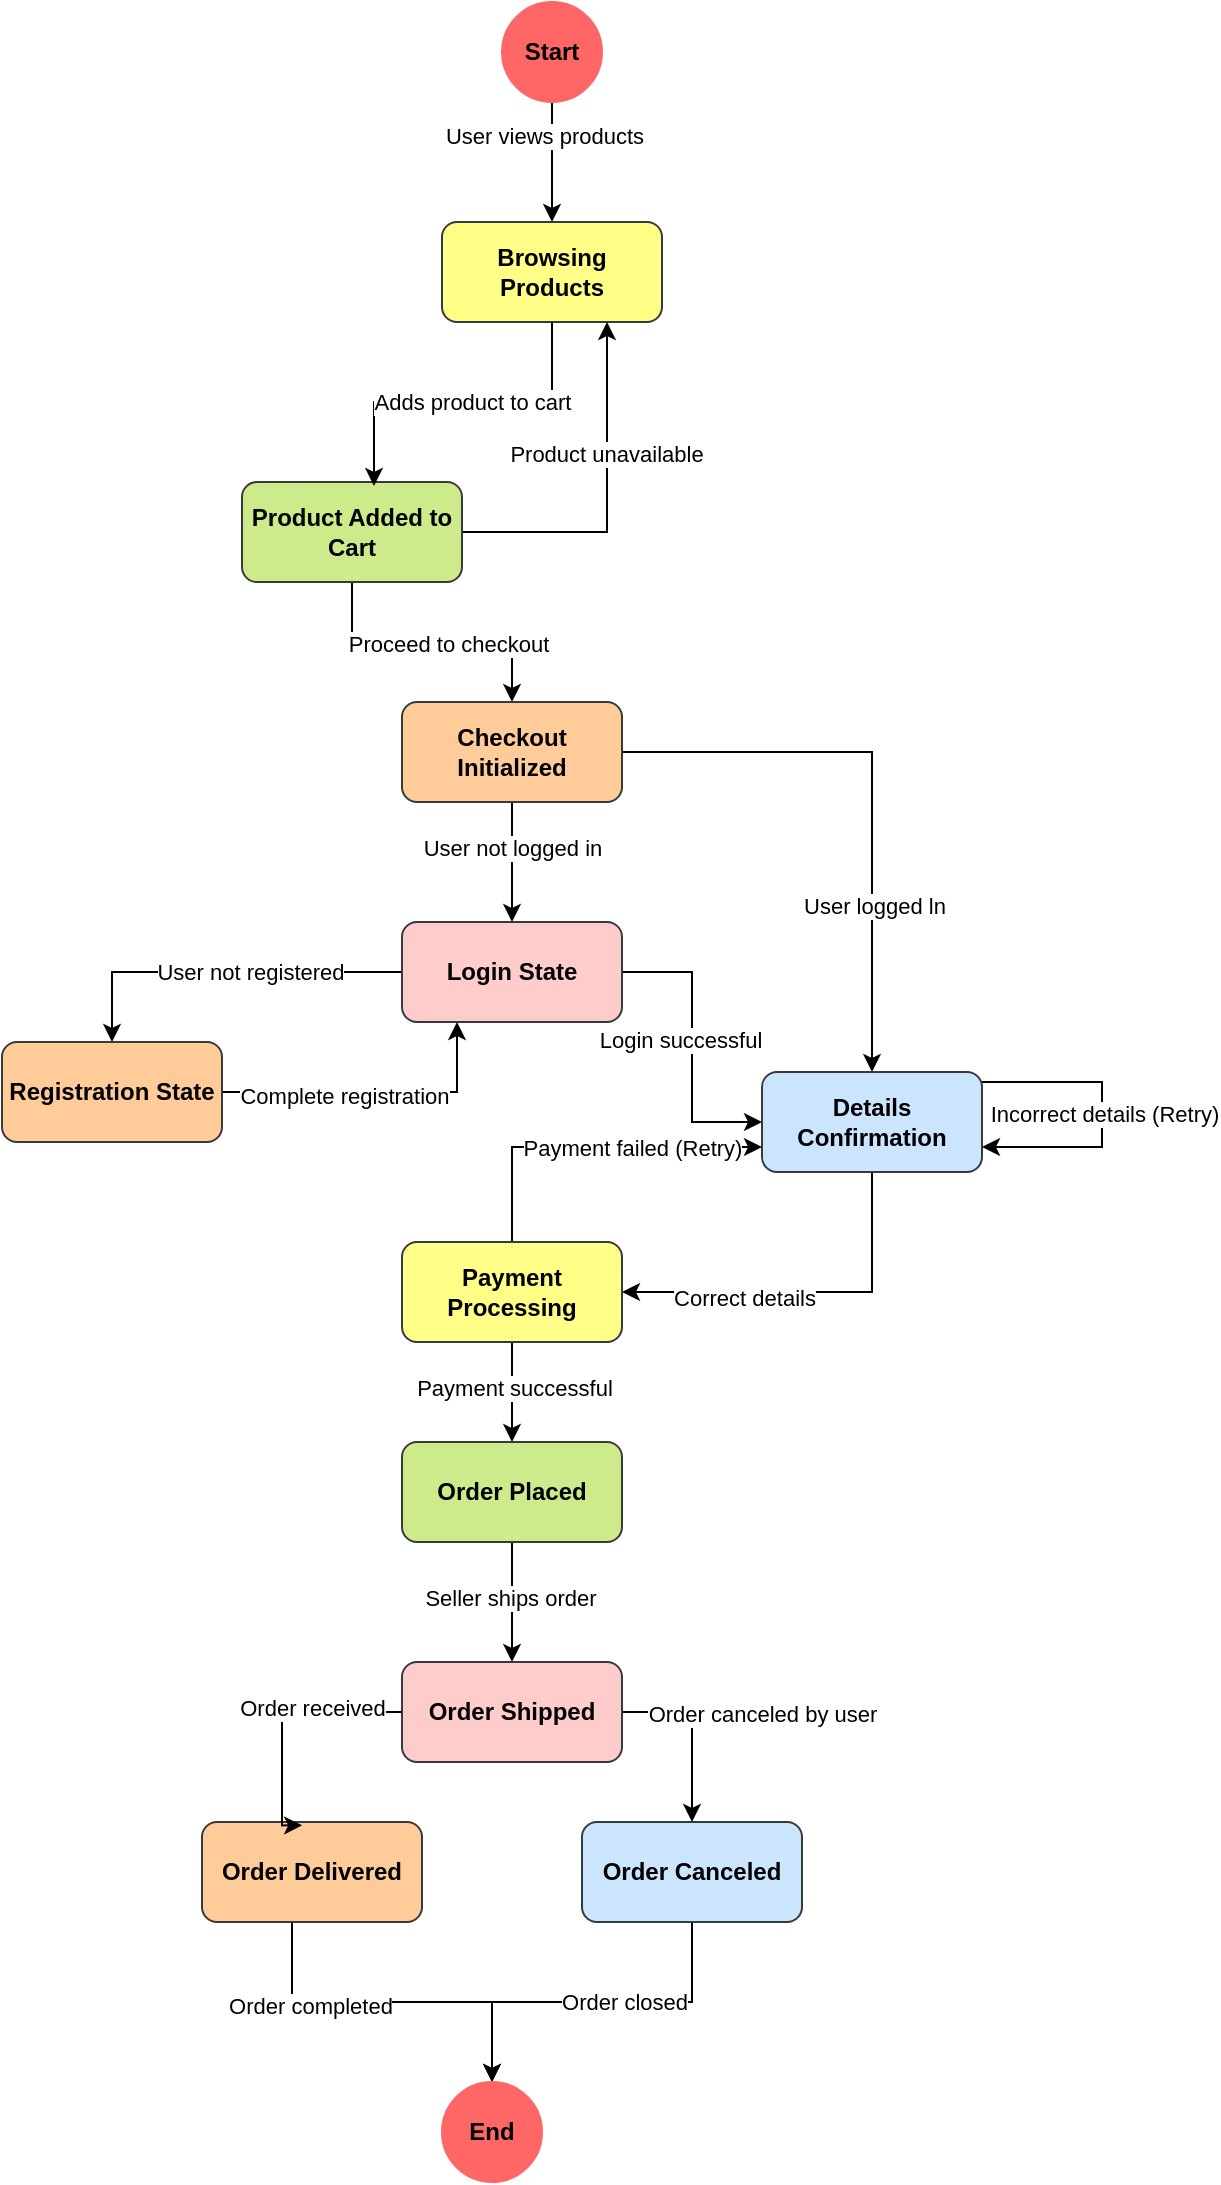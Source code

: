 <mxfile version="26.0.16">
  <diagram name="Page-1" id="oYD3uHRmwrLpSdmWY5ze">
    <mxGraphModel dx="1434" dy="780" grid="1" gridSize="10" guides="1" tooltips="1" connect="1" arrows="1" fold="1" page="1" pageScale="1" pageWidth="827" pageHeight="1169" math="0" shadow="0">
      <root>
        <mxCell id="0" />
        <mxCell id="1" parent="0" />
        <mxCell id="3aBxfAc6B3ISBCiD3E7I-14" value="" style="edgeStyle=orthogonalEdgeStyle;rounded=0;orthogonalLoop=1;jettySize=auto;html=1;" edge="1" parent="1" source="3aBxfAc6B3ISBCiD3E7I-1" target="3aBxfAc6B3ISBCiD3E7I-2">
          <mxGeometry relative="1" as="geometry" />
        </mxCell>
        <mxCell id="3aBxfAc6B3ISBCiD3E7I-15" value="User views products" style="edgeLabel;html=1;align=center;verticalAlign=middle;resizable=0;points=[];" vertex="1" connectable="0" parent="3aBxfAc6B3ISBCiD3E7I-14">
          <mxGeometry x="-0.433" y="-4" relative="1" as="geometry">
            <mxPoint as="offset" />
          </mxGeometry>
        </mxCell>
        <mxCell id="3aBxfAc6B3ISBCiD3E7I-1" value="Start" style="ellipse;whiteSpace=wrap;html=1;aspect=fixed;fillColor=#FF6666;strokeColor=#FF6666;fontStyle=1" vertex="1" parent="1">
          <mxGeometry x="440" width="50" height="50" as="geometry" />
        </mxCell>
        <mxCell id="3aBxfAc6B3ISBCiD3E7I-2" value="Browsing Products" style="rounded=1;whiteSpace=wrap;html=1;fontStyle=1;fillColor=#ffff88;strokeColor=#36393d;" vertex="1" parent="1">
          <mxGeometry x="410" y="110" width="110" height="50" as="geometry" />
        </mxCell>
        <mxCell id="3aBxfAc6B3ISBCiD3E7I-18" style="edgeStyle=orthogonalEdgeStyle;rounded=0;orthogonalLoop=1;jettySize=auto;html=1;exitX=1;exitY=0.5;exitDx=0;exitDy=0;entryX=0.75;entryY=1;entryDx=0;entryDy=0;" edge="1" parent="1" source="3aBxfAc6B3ISBCiD3E7I-3" target="3aBxfAc6B3ISBCiD3E7I-2">
          <mxGeometry relative="1" as="geometry" />
        </mxCell>
        <mxCell id="3aBxfAc6B3ISBCiD3E7I-19" value="Product unavailable" style="edgeLabel;html=1;align=center;verticalAlign=middle;resizable=0;points=[];" vertex="1" connectable="0" parent="3aBxfAc6B3ISBCiD3E7I-18">
          <mxGeometry x="0.256" y="2" relative="1" as="geometry">
            <mxPoint x="1" as="offset" />
          </mxGeometry>
        </mxCell>
        <mxCell id="3aBxfAc6B3ISBCiD3E7I-20" style="edgeStyle=orthogonalEdgeStyle;rounded=0;orthogonalLoop=1;jettySize=auto;html=1;entryX=0.5;entryY=0;entryDx=0;entryDy=0;" edge="1" parent="1" source="3aBxfAc6B3ISBCiD3E7I-3" target="3aBxfAc6B3ISBCiD3E7I-4">
          <mxGeometry relative="1" as="geometry" />
        </mxCell>
        <mxCell id="3aBxfAc6B3ISBCiD3E7I-21" value="Proceed to checkout" style="edgeLabel;html=1;align=center;verticalAlign=middle;resizable=0;points=[];" vertex="1" connectable="0" parent="3aBxfAc6B3ISBCiD3E7I-20">
          <mxGeometry x="0.114" y="-1" relative="1" as="geometry">
            <mxPoint as="offset" />
          </mxGeometry>
        </mxCell>
        <mxCell id="3aBxfAc6B3ISBCiD3E7I-3" value="Product Added to Cart" style="rounded=1;whiteSpace=wrap;html=1;fontStyle=1;fillColor=#cdeb8b;strokeColor=#36393d;" vertex="1" parent="1">
          <mxGeometry x="310" y="240" width="110" height="50" as="geometry" />
        </mxCell>
        <mxCell id="3aBxfAc6B3ISBCiD3E7I-23" value="" style="edgeStyle=orthogonalEdgeStyle;rounded=0;orthogonalLoop=1;jettySize=auto;html=1;" edge="1" parent="1" source="3aBxfAc6B3ISBCiD3E7I-4" target="3aBxfAc6B3ISBCiD3E7I-5">
          <mxGeometry relative="1" as="geometry" />
        </mxCell>
        <mxCell id="3aBxfAc6B3ISBCiD3E7I-24" value="User not logged in" style="edgeLabel;html=1;align=center;verticalAlign=middle;resizable=0;points=[];" vertex="1" connectable="0" parent="3aBxfAc6B3ISBCiD3E7I-23">
          <mxGeometry x="-0.233" relative="1" as="geometry">
            <mxPoint as="offset" />
          </mxGeometry>
        </mxCell>
        <mxCell id="3aBxfAc6B3ISBCiD3E7I-32" style="edgeStyle=orthogonalEdgeStyle;rounded=0;orthogonalLoop=1;jettySize=auto;html=1;entryX=0.5;entryY=0;entryDx=0;entryDy=0;" edge="1" parent="1" source="3aBxfAc6B3ISBCiD3E7I-4" target="3aBxfAc6B3ISBCiD3E7I-7">
          <mxGeometry relative="1" as="geometry" />
        </mxCell>
        <mxCell id="3aBxfAc6B3ISBCiD3E7I-33" value="User logged ln" style="edgeLabel;html=1;align=center;verticalAlign=middle;resizable=0;points=[];" vertex="1" connectable="0" parent="3aBxfAc6B3ISBCiD3E7I-32">
          <mxGeometry x="0.417" y="1" relative="1" as="geometry">
            <mxPoint as="offset" />
          </mxGeometry>
        </mxCell>
        <mxCell id="3aBxfAc6B3ISBCiD3E7I-4" value="Checkout Initialized" style="rounded=1;whiteSpace=wrap;html=1;fontStyle=1;fillColor=#ffcc99;strokeColor=#36393d;" vertex="1" parent="1">
          <mxGeometry x="390" y="350" width="110" height="50" as="geometry" />
        </mxCell>
        <mxCell id="3aBxfAc6B3ISBCiD3E7I-25" style="edgeStyle=orthogonalEdgeStyle;rounded=0;orthogonalLoop=1;jettySize=auto;html=1;entryX=0.5;entryY=0;entryDx=0;entryDy=0;" edge="1" parent="1" source="3aBxfAc6B3ISBCiD3E7I-5" target="3aBxfAc6B3ISBCiD3E7I-6">
          <mxGeometry relative="1" as="geometry" />
        </mxCell>
        <mxCell id="3aBxfAc6B3ISBCiD3E7I-26" value="User not registered" style="edgeLabel;html=1;align=center;verticalAlign=middle;resizable=0;points=[];" vertex="1" connectable="0" parent="3aBxfAc6B3ISBCiD3E7I-25">
          <mxGeometry x="-0.156" relative="1" as="geometry">
            <mxPoint as="offset" />
          </mxGeometry>
        </mxCell>
        <mxCell id="3aBxfAc6B3ISBCiD3E7I-30" style="edgeStyle=orthogonalEdgeStyle;rounded=0;orthogonalLoop=1;jettySize=auto;html=1;entryX=0;entryY=0.5;entryDx=0;entryDy=0;" edge="1" parent="1" source="3aBxfAc6B3ISBCiD3E7I-5" target="3aBxfAc6B3ISBCiD3E7I-7">
          <mxGeometry relative="1" as="geometry" />
        </mxCell>
        <mxCell id="3aBxfAc6B3ISBCiD3E7I-31" value="Login successful" style="edgeLabel;html=1;align=center;verticalAlign=middle;resizable=0;points=[];" vertex="1" connectable="0" parent="3aBxfAc6B3ISBCiD3E7I-30">
          <mxGeometry x="-0.046" y="-6" relative="1" as="geometry">
            <mxPoint as="offset" />
          </mxGeometry>
        </mxCell>
        <mxCell id="3aBxfAc6B3ISBCiD3E7I-5" value="Login State" style="rounded=1;whiteSpace=wrap;html=1;fontStyle=1;fillColor=#ffcccc;strokeColor=#36393d;" vertex="1" parent="1">
          <mxGeometry x="390" y="460" width="110" height="50" as="geometry" />
        </mxCell>
        <mxCell id="3aBxfAc6B3ISBCiD3E7I-27" style="edgeStyle=orthogonalEdgeStyle;rounded=0;orthogonalLoop=1;jettySize=auto;html=1;exitX=1;exitY=0.5;exitDx=0;exitDy=0;entryX=0.25;entryY=1;entryDx=0;entryDy=0;" edge="1" parent="1" source="3aBxfAc6B3ISBCiD3E7I-6" target="3aBxfAc6B3ISBCiD3E7I-5">
          <mxGeometry relative="1" as="geometry" />
        </mxCell>
        <mxCell id="3aBxfAc6B3ISBCiD3E7I-29" value="Complete registration" style="edgeLabel;html=1;align=center;verticalAlign=middle;resizable=0;points=[];" vertex="1" connectable="0" parent="3aBxfAc6B3ISBCiD3E7I-27">
          <mxGeometry x="-0.2" y="-2" relative="1" as="geometry">
            <mxPoint as="offset" />
          </mxGeometry>
        </mxCell>
        <mxCell id="3aBxfAc6B3ISBCiD3E7I-6" value="Registration State" style="rounded=1;whiteSpace=wrap;html=1;fontStyle=1;fillColor=#ffcc99;strokeColor=#36393d;" vertex="1" parent="1">
          <mxGeometry x="190" y="520" width="110" height="50" as="geometry" />
        </mxCell>
        <mxCell id="3aBxfAc6B3ISBCiD3E7I-35" style="edgeStyle=orthogonalEdgeStyle;rounded=0;orthogonalLoop=1;jettySize=auto;html=1;entryX=1;entryY=0.75;entryDx=0;entryDy=0;" edge="1" parent="1" source="3aBxfAc6B3ISBCiD3E7I-7" target="3aBxfAc6B3ISBCiD3E7I-7">
          <mxGeometry relative="1" as="geometry">
            <mxPoint x="720" y="560" as="targetPoint" />
            <Array as="points">
              <mxPoint x="740" y="540" />
              <mxPoint x="740" y="573" />
            </Array>
          </mxGeometry>
        </mxCell>
        <mxCell id="3aBxfAc6B3ISBCiD3E7I-36" value="Incorrect details (Retry)" style="edgeLabel;html=1;align=center;verticalAlign=middle;resizable=0;points=[];" vertex="1" connectable="0" parent="3aBxfAc6B3ISBCiD3E7I-35">
          <mxGeometry x="-0.002" y="1" relative="1" as="geometry">
            <mxPoint as="offset" />
          </mxGeometry>
        </mxCell>
        <mxCell id="3aBxfAc6B3ISBCiD3E7I-37" style="edgeStyle=orthogonalEdgeStyle;rounded=0;orthogonalLoop=1;jettySize=auto;html=1;entryX=1;entryY=0.5;entryDx=0;entryDy=0;" edge="1" parent="1" source="3aBxfAc6B3ISBCiD3E7I-7" target="3aBxfAc6B3ISBCiD3E7I-8">
          <mxGeometry relative="1" as="geometry">
            <Array as="points">
              <mxPoint x="625" y="645" />
            </Array>
          </mxGeometry>
        </mxCell>
        <mxCell id="3aBxfAc6B3ISBCiD3E7I-38" value="Correct details" style="edgeLabel;html=1;align=center;verticalAlign=middle;resizable=0;points=[];" vertex="1" connectable="0" parent="3aBxfAc6B3ISBCiD3E7I-37">
          <mxGeometry x="0.342" y="3" relative="1" as="geometry">
            <mxPoint as="offset" />
          </mxGeometry>
        </mxCell>
        <mxCell id="3aBxfAc6B3ISBCiD3E7I-7" value="Details Confirmation" style="rounded=1;whiteSpace=wrap;html=1;fontStyle=1;fillColor=#cce5ff;strokeColor=#36393d;" vertex="1" parent="1">
          <mxGeometry x="570" y="535" width="110" height="50" as="geometry" />
        </mxCell>
        <mxCell id="3aBxfAc6B3ISBCiD3E7I-39" style="edgeStyle=orthogonalEdgeStyle;rounded=0;orthogonalLoop=1;jettySize=auto;html=1;exitX=0.5;exitY=0;exitDx=0;exitDy=0;entryX=0;entryY=0.75;entryDx=0;entryDy=0;" edge="1" parent="1" source="3aBxfAc6B3ISBCiD3E7I-8" target="3aBxfAc6B3ISBCiD3E7I-7">
          <mxGeometry relative="1" as="geometry" />
        </mxCell>
        <mxCell id="3aBxfAc6B3ISBCiD3E7I-40" value="Payment failed (Retry)" style="edgeLabel;html=1;align=center;verticalAlign=middle;resizable=0;points=[];" vertex="1" connectable="0" parent="3aBxfAc6B3ISBCiD3E7I-39">
          <mxGeometry x="0.246" relative="1" as="geometry">
            <mxPoint as="offset" />
          </mxGeometry>
        </mxCell>
        <mxCell id="3aBxfAc6B3ISBCiD3E7I-41" value="" style="edgeStyle=orthogonalEdgeStyle;rounded=0;orthogonalLoop=1;jettySize=auto;html=1;" edge="1" parent="1" source="3aBxfAc6B3ISBCiD3E7I-8" target="3aBxfAc6B3ISBCiD3E7I-9">
          <mxGeometry relative="1" as="geometry" />
        </mxCell>
        <mxCell id="3aBxfAc6B3ISBCiD3E7I-42" value="Payment successful" style="edgeLabel;html=1;align=center;verticalAlign=middle;resizable=0;points=[];" vertex="1" connectable="0" parent="3aBxfAc6B3ISBCiD3E7I-41">
          <mxGeometry x="-0.1" y="1" relative="1" as="geometry">
            <mxPoint as="offset" />
          </mxGeometry>
        </mxCell>
        <mxCell id="3aBxfAc6B3ISBCiD3E7I-8" value="Payment Processing" style="rounded=1;whiteSpace=wrap;html=1;fontStyle=1;fillColor=#ffff88;strokeColor=#36393d;" vertex="1" parent="1">
          <mxGeometry x="390" y="620" width="110" height="50" as="geometry" />
        </mxCell>
        <mxCell id="3aBxfAc6B3ISBCiD3E7I-43" value="" style="edgeStyle=orthogonalEdgeStyle;rounded=0;orthogonalLoop=1;jettySize=auto;html=1;" edge="1" parent="1" source="3aBxfAc6B3ISBCiD3E7I-9" target="3aBxfAc6B3ISBCiD3E7I-10">
          <mxGeometry relative="1" as="geometry" />
        </mxCell>
        <mxCell id="3aBxfAc6B3ISBCiD3E7I-45" value="Seller ships order" style="edgeLabel;html=1;align=center;verticalAlign=middle;resizable=0;points=[];" vertex="1" connectable="0" parent="3aBxfAc6B3ISBCiD3E7I-43">
          <mxGeometry x="-0.083" y="-1" relative="1" as="geometry">
            <mxPoint as="offset" />
          </mxGeometry>
        </mxCell>
        <mxCell id="3aBxfAc6B3ISBCiD3E7I-9" value="Order Placed" style="rounded=1;whiteSpace=wrap;html=1;fontStyle=1;fillColor=#cdeb8b;strokeColor=#36393d;" vertex="1" parent="1">
          <mxGeometry x="390" y="720" width="110" height="50" as="geometry" />
        </mxCell>
        <mxCell id="3aBxfAc6B3ISBCiD3E7I-48" style="edgeStyle=orthogonalEdgeStyle;rounded=0;orthogonalLoop=1;jettySize=auto;html=1;entryX=0.5;entryY=0;entryDx=0;entryDy=0;" edge="1" parent="1" source="3aBxfAc6B3ISBCiD3E7I-10" target="3aBxfAc6B3ISBCiD3E7I-12">
          <mxGeometry relative="1" as="geometry">
            <mxPoint x="560" y="900" as="targetPoint" />
            <Array as="points">
              <mxPoint x="535" y="855" />
            </Array>
          </mxGeometry>
        </mxCell>
        <mxCell id="3aBxfAc6B3ISBCiD3E7I-49" value="Order canceled by user" style="edgeLabel;html=1;align=center;verticalAlign=middle;resizable=0;points=[];" vertex="1" connectable="0" parent="3aBxfAc6B3ISBCiD3E7I-48">
          <mxGeometry x="0.39" y="1" relative="1" as="geometry">
            <mxPoint x="34" y="-27" as="offset" />
          </mxGeometry>
        </mxCell>
        <mxCell id="3aBxfAc6B3ISBCiD3E7I-10" value="Order Shipped" style="rounded=1;whiteSpace=wrap;html=1;fontStyle=1;fillColor=#ffcccc;strokeColor=#36393d;" vertex="1" parent="1">
          <mxGeometry x="390" y="830" width="110" height="50" as="geometry" />
        </mxCell>
        <mxCell id="3aBxfAc6B3ISBCiD3E7I-50" style="edgeStyle=orthogonalEdgeStyle;rounded=0;orthogonalLoop=1;jettySize=auto;html=1;" edge="1" parent="1" source="3aBxfAc6B3ISBCiD3E7I-11" target="3aBxfAc6B3ISBCiD3E7I-13">
          <mxGeometry relative="1" as="geometry">
            <Array as="points">
              <mxPoint x="335" y="1000" />
              <mxPoint x="435" y="1000" />
            </Array>
          </mxGeometry>
        </mxCell>
        <mxCell id="3aBxfAc6B3ISBCiD3E7I-52" value="Order completed" style="edgeLabel;html=1;align=center;verticalAlign=middle;resizable=0;points=[];" vertex="1" connectable="0" parent="3aBxfAc6B3ISBCiD3E7I-50">
          <mxGeometry x="-0.456" y="-2" relative="1" as="geometry">
            <mxPoint as="offset" />
          </mxGeometry>
        </mxCell>
        <mxCell id="3aBxfAc6B3ISBCiD3E7I-11" value="Order Delivered" style="rounded=1;whiteSpace=wrap;html=1;fontStyle=1;fillColor=#ffcc99;strokeColor=#36393d;" vertex="1" parent="1">
          <mxGeometry x="290" y="910" width="110" height="50" as="geometry" />
        </mxCell>
        <mxCell id="3aBxfAc6B3ISBCiD3E7I-51" style="edgeStyle=orthogonalEdgeStyle;rounded=0;orthogonalLoop=1;jettySize=auto;html=1;entryX=0.5;entryY=0;entryDx=0;entryDy=0;" edge="1" parent="1" source="3aBxfAc6B3ISBCiD3E7I-12" target="3aBxfAc6B3ISBCiD3E7I-13">
          <mxGeometry relative="1" as="geometry">
            <Array as="points">
              <mxPoint x="535" y="1000" />
              <mxPoint x="435" y="1000" />
            </Array>
          </mxGeometry>
        </mxCell>
        <mxCell id="3aBxfAc6B3ISBCiD3E7I-53" value="Order closed" style="edgeLabel;html=1;align=center;verticalAlign=middle;resizable=0;points=[];" vertex="1" connectable="0" parent="3aBxfAc6B3ISBCiD3E7I-51">
          <mxGeometry x="-0.178" relative="1" as="geometry">
            <mxPoint as="offset" />
          </mxGeometry>
        </mxCell>
        <mxCell id="3aBxfAc6B3ISBCiD3E7I-12" value="Order Canceled" style="rounded=1;whiteSpace=wrap;html=1;fontStyle=1;fillColor=#cce5ff;strokeColor=#36393d;" vertex="1" parent="1">
          <mxGeometry x="480" y="910" width="110" height="50" as="geometry" />
        </mxCell>
        <mxCell id="3aBxfAc6B3ISBCiD3E7I-13" value="End" style="ellipse;whiteSpace=wrap;html=1;aspect=fixed;fillColor=#FF6666;strokeColor=#FF6666;fontStyle=1" vertex="1" parent="1">
          <mxGeometry x="410" y="1040" width="50" height="50" as="geometry" />
        </mxCell>
        <mxCell id="3aBxfAc6B3ISBCiD3E7I-16" style="edgeStyle=orthogonalEdgeStyle;rounded=0;orthogonalLoop=1;jettySize=auto;html=1;entryX=0.6;entryY=0.04;entryDx=0;entryDy=0;entryPerimeter=0;" edge="1" parent="1" source="3aBxfAc6B3ISBCiD3E7I-2" target="3aBxfAc6B3ISBCiD3E7I-3">
          <mxGeometry relative="1" as="geometry" />
        </mxCell>
        <mxCell id="3aBxfAc6B3ISBCiD3E7I-17" value="Adds product to cart" style="edgeLabel;html=1;align=center;verticalAlign=middle;resizable=0;points=[];" vertex="1" connectable="0" parent="3aBxfAc6B3ISBCiD3E7I-16">
          <mxGeometry x="-0.064" relative="1" as="geometry">
            <mxPoint as="offset" />
          </mxGeometry>
        </mxCell>
        <mxCell id="3aBxfAc6B3ISBCiD3E7I-46" style="edgeStyle=orthogonalEdgeStyle;rounded=0;orthogonalLoop=1;jettySize=auto;html=1;entryX=0.455;entryY=0.033;entryDx=0;entryDy=0;entryPerimeter=0;" edge="1" parent="1" source="3aBxfAc6B3ISBCiD3E7I-10" target="3aBxfAc6B3ISBCiD3E7I-11">
          <mxGeometry relative="1" as="geometry">
            <Array as="points">
              <mxPoint x="330" y="855" />
            </Array>
          </mxGeometry>
        </mxCell>
        <mxCell id="3aBxfAc6B3ISBCiD3E7I-47" value="Order received" style="edgeLabel;html=1;align=center;verticalAlign=middle;resizable=0;points=[];" vertex="1" connectable="0" parent="3aBxfAc6B3ISBCiD3E7I-46">
          <mxGeometry x="-0.285" y="-2" relative="1" as="geometry">
            <mxPoint as="offset" />
          </mxGeometry>
        </mxCell>
      </root>
    </mxGraphModel>
  </diagram>
</mxfile>
